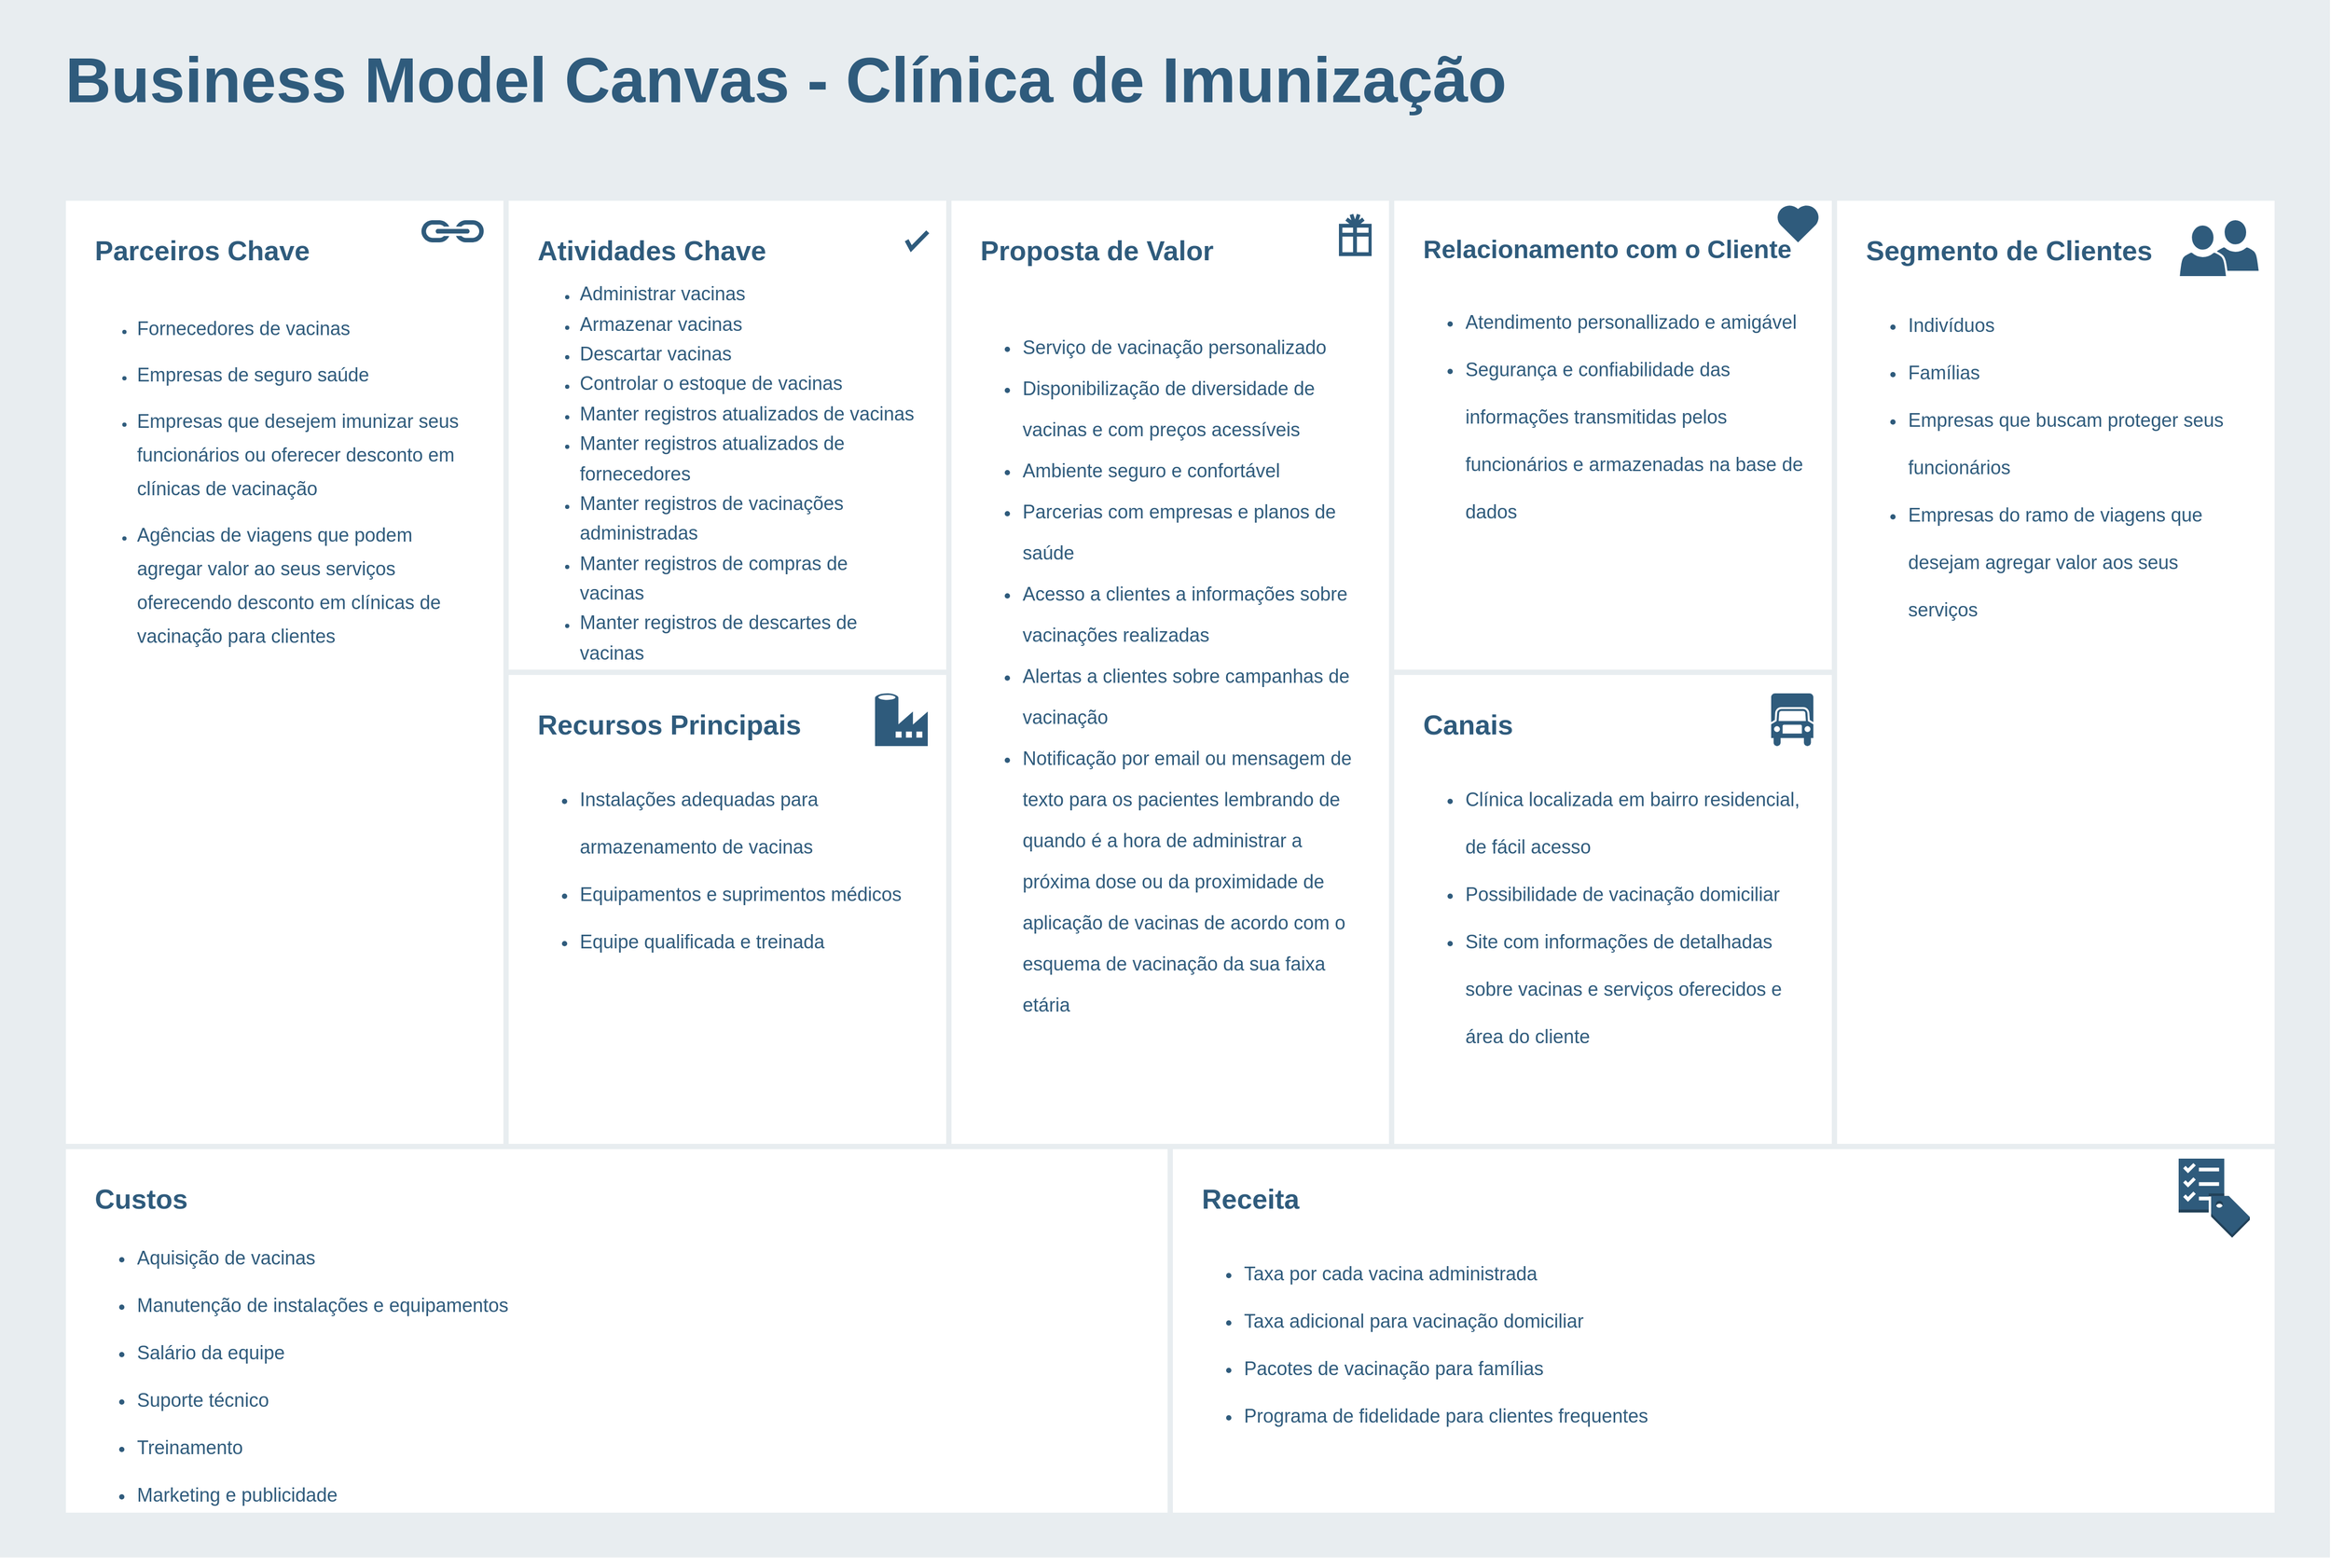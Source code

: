 <mxfile version="20.8.16" type="device"><diagram id="07fea595-8f29-1299-0266-81d95cde20df" name="Page-1"><mxGraphModel dx="3772" dy="844" grid="1" gridSize="10" guides="1" tooltips="1" connect="1" arrows="1" fold="1" page="1" pageScale="1" pageWidth="1169" pageHeight="827" background="none" math="0" shadow="0"><root><mxCell id="0"/><mxCell id="1" parent="0"/><mxCell id="698" value="" style="rounded=0;whiteSpace=wrap;html=1;shadow=0;labelBackgroundColor=none;strokeColor=none;strokeWidth=3;fillColor=#e8edf0;fontSize=60;fontColor=#2F5B7C;align=left;" parent="1" vertex="1"><mxGeometry x="-2270" y="32" width="2210" height="1478" as="geometry"/></mxCell><mxCell id="699" value="&lt;div style=&quot;&quot;&gt;&lt;font size=&quot;1&quot; style=&quot;&quot;&gt;&lt;b style=&quot;font-size: 24px;&quot;&gt;Relacionamento com o Cliente&lt;/b&gt;&lt;/font&gt;&lt;/div&gt;&lt;div&gt;&lt;br&gt;&lt;/div&gt;&lt;div style=&quot;line-height: 250%; font-size: 18px;&quot;&gt;&lt;ul&gt;&lt;li&gt;Atendimento personallizado e amigável&lt;/li&gt;&lt;li&gt;Segurança e confiabilidade das informações transmitidas pelos funcionários e armazenadas na base de dados&lt;/li&gt;&lt;/ul&gt;&lt;/div&gt;&lt;div style=&quot;line-height: 250%;&quot;&gt;&lt;br&gt;&lt;/div&gt;&lt;div style=&quot;font-size: 10px; line-height: 250%;&quot;&gt;&lt;br&gt;&lt;/div&gt;" style="rounded=0;whiteSpace=wrap;html=1;shadow=0;labelBackgroundColor=none;strokeColor=#e8edf0;strokeWidth=5;fillColor=#ffffff;fontSize=12;fontColor=#2F5B7C;align=left;verticalAlign=top;spacing=30;" parent="1" vertex="1"><mxGeometry x="-950" y="220" width="420" height="450" as="geometry"/></mxCell><mxCell id="700" value="&lt;font&gt;&lt;font style=&quot;font-size: 26px&quot;&gt;&lt;b&gt;Parceiros Chave&lt;br&gt;&lt;br&gt;&lt;/b&gt;&lt;/font&gt;&lt;/font&gt;&lt;font style=&quot;&quot;&gt;&lt;ul style=&quot;line-height: 250%;&quot;&gt;&lt;li&gt;&lt;font style=&quot;&quot;&gt;&lt;font style=&quot;font-size: 18px;&quot;&gt;Fornecedores de vacinas&lt;/font&gt;&lt;/font&gt;&lt;/li&gt;&lt;/ul&gt;&lt;ul style=&quot;line-height: 250%;&quot;&gt;&lt;li&gt;&lt;font style=&quot;&quot;&gt;&lt;font style=&quot;font-size: 18px;&quot;&gt;Empresas de seguro saúde&lt;/font&gt;&lt;/font&gt;&lt;/li&gt;&lt;/ul&gt;&lt;ul style=&quot;line-height: 250%;&quot;&gt;&lt;li&gt;&lt;font style=&quot;&quot;&gt;&lt;font style=&quot;font-size: 18px;&quot;&gt;Empresas que desejem imunizar seus funcionários ou oferecer desconto em clínicas de vacinação&lt;/font&gt;&lt;/font&gt;&lt;/li&gt;&lt;/ul&gt;&lt;ul style=&quot;line-height: 250%;&quot;&gt;&lt;li&gt;&lt;font style=&quot;&quot;&gt;&lt;font style=&quot;font-size: 18px;&quot;&gt;Agências de viagens que podem agregar valor ao seus serviços oferecendo desconto em clínicas de vacinação para clientes&lt;/font&gt;&lt;/font&gt;&lt;/li&gt;&lt;/ul&gt;&lt;/font&gt;&lt;div style=&quot;font-size: 12px&quot;&gt;&lt;br style=&quot;font-size: 12px&quot;&gt;&lt;/div&gt;" style="rounded=0;whiteSpace=wrap;html=1;shadow=0;labelBackgroundColor=none;strokeColor=#e8edf0;strokeWidth=5;fillColor=#ffffff;fontSize=12;fontColor=#2F5B7C;align=left;verticalAlign=top;spacing=30;" parent="1" vertex="1"><mxGeometry x="-2210" y="220" width="420" height="900" as="geometry"/></mxCell><mxCell id="701" value="&lt;font style=&quot;&quot;&gt;&lt;span style=&quot;border-color: var(--border-color);&quot;&gt;&lt;b style=&quot;&quot;&gt;&lt;font style=&quot;font-size: 26px;&quot;&gt;Atividades Chave&lt;/font&gt;&lt;/b&gt;&lt;br&gt;&lt;ul style=&quot;line-height: 220%;&quot;&gt;&lt;li&gt;&lt;font style=&quot;&quot;&gt;&lt;span style=&quot;border-color: var(--border-color);&quot;&gt;&lt;span style=&quot;background-color: initial; font-size: 18px;&quot;&gt;Administrar vacinas&lt;/span&gt;&lt;/span&gt;&lt;/font&gt;&lt;/li&gt;&lt;li&gt;&lt;font style=&quot;&quot;&gt;&lt;span style=&quot;border-color: var(--border-color);&quot;&gt;&lt;span style=&quot;background-color: initial; font-size: 18px;&quot;&gt;Armazenar vacinas&lt;/span&gt;&lt;/span&gt;&lt;/font&gt;&lt;/li&gt;&lt;li&gt;&lt;font style=&quot;&quot;&gt;&lt;span style=&quot;border-color: var(--border-color);&quot;&gt;&lt;span style=&quot;background-color: initial; font-size: 18px;&quot;&gt;Descartar vacinas&lt;/span&gt;&lt;/span&gt;&lt;/font&gt;&lt;/li&gt;&lt;li&gt;&lt;font style=&quot;&quot;&gt;&lt;span style=&quot;border-color: var(--border-color);&quot;&gt;&lt;span style=&quot;background-color: initial; font-size: 18px;&quot;&gt;Controlar o estoque de vacinas&lt;/span&gt;&lt;/span&gt;&lt;/font&gt;&lt;/li&gt;&lt;li&gt;&lt;font style=&quot;&quot;&gt;&lt;span style=&quot;border-color: var(--border-color);&quot;&gt;&lt;span style=&quot;background-color: initial; font-size: 18px;&quot;&gt;Manter registros atualizados de vacinas&lt;/span&gt;&lt;/span&gt;&lt;/font&gt;&lt;/li&gt;&lt;li&gt;&lt;font style=&quot;&quot;&gt;&lt;span style=&quot;border-color: var(--border-color);&quot;&gt;&lt;span style=&quot;background-color: initial; font-size: 18px;&quot;&gt;Manter registros atualizados de fornecedores&lt;/span&gt;&lt;/span&gt;&lt;/font&gt;&lt;/li&gt;&lt;li&gt;&lt;font style=&quot;&quot;&gt;&lt;span style=&quot;border-color: var(--border-color);&quot;&gt;&lt;span style=&quot;background-color: initial; font-size: 18px;&quot;&gt;Manter registros de vacinações administradas&lt;/span&gt;&lt;/span&gt;&lt;/font&gt;&lt;/li&gt;&lt;li&gt;&lt;font style=&quot;&quot;&gt;&lt;span style=&quot;border-color: var(--border-color);&quot;&gt;&lt;span style=&quot;background-color: initial; font-size: 18px;&quot;&gt;Manter registros de compras de vacinas&amp;nbsp;&lt;/span&gt;&lt;/span&gt;&lt;/font&gt;&lt;/li&gt;&lt;li&gt;&lt;font style=&quot;&quot;&gt;&lt;span style=&quot;border-color: var(--border-color);&quot;&gt;&lt;span style=&quot;background-color: initial; font-size: 18px;&quot;&gt;Manter registros de descartes de vacinas&amp;nbsp;&lt;/span&gt;&lt;/span&gt;&lt;/font&gt;&lt;/li&gt;&lt;/ul&gt;&lt;/span&gt;&lt;/font&gt;&lt;font&gt;&lt;div style=&quot;border-color: var(--border-color);&quot;&gt;&lt;br style=&quot;border-color: var(--border-color);&quot;&gt;&lt;/div&gt;&lt;/font&gt;&lt;div&gt;&lt;br&gt;&lt;/div&gt;" style="rounded=0;whiteSpace=wrap;html=1;shadow=0;labelBackgroundColor=none;strokeColor=#e8edf0;strokeWidth=5;fillColor=#ffffff;fontSize=12;fontColor=#2F5B7C;align=left;verticalAlign=top;spacing=30;" parent="1" vertex="1"><mxGeometry x="-1790" y="220" width="420" height="450" as="geometry"/></mxCell><mxCell id="702" value="&lt;div&gt;&lt;font style=&quot;font-size: 26px&quot;&gt;&lt;b&gt;Recursos Principais&lt;/b&gt;&lt;/font&gt;&lt;/div&gt;&lt;div&gt;&lt;br&gt;&lt;/div&gt;&lt;div style=&quot;font-size: 18px; line-height: 250%;&quot;&gt;&lt;ul&gt;&lt;li&gt;&lt;font style=&quot;font-size: 18px;&quot;&gt;Instalações adequadas para armazenamento de vacinas&lt;/font&gt;&lt;/li&gt;&lt;li&gt;&lt;font style=&quot;font-size: 18px;&quot;&gt;Equipamentos e suprimentos médicos&lt;/font&gt;&lt;/li&gt;&lt;li&gt;&lt;font style=&quot;font-size: 18px;&quot;&gt;Equipe qualificada e treinada&lt;/font&gt;&lt;/li&gt;&lt;/ul&gt;&lt;/div&gt;&lt;div&gt;&lt;br&gt;&lt;/div&gt;&lt;div style=&quot;font-size: 10px&quot;&gt;&lt;br&gt;&lt;/div&gt;" style="rounded=0;whiteSpace=wrap;html=1;shadow=0;labelBackgroundColor=none;strokeColor=#e8edf0;strokeWidth=5;fillColor=#ffffff;fontSize=12;fontColor=#2F5B7C;align=left;verticalAlign=top;spacing=30;" parent="1" vertex="1"><mxGeometry x="-1790" y="670" width="420" height="450" as="geometry"/></mxCell><mxCell id="703" value="&lt;div style=&quot;font-size: 26px&quot;&gt;&lt;font style=&quot;border-color: var(--border-color);&quot;&gt;&lt;b&gt;Proposta de Valor&lt;/b&gt;&lt;/font&gt;&lt;/div&gt;&lt;div style=&quot;font-size: 26px&quot;&gt;&lt;b&gt;&lt;br&gt;&lt;/b&gt;&lt;/div&gt;&lt;div style=&quot;font-size: 26px&quot;&gt;&lt;ul style=&quot;line-height: 150%;&quot;&gt;&lt;li style=&quot;font-size: 18px;&quot;&gt;Serviço de vacinação personalizado&lt;/li&gt;&lt;li style=&quot;font-size: 18px;&quot;&gt;Disponibilização de diversidade de vacinas e com preços acessíveis&lt;/li&gt;&lt;li style=&quot;font-size: 18px;&quot;&gt;Ambiente seguro e confortável&lt;/li&gt;&lt;li style=&quot;font-size: 18px;&quot;&gt;Parcerias com empresas e planos de saúde&lt;/li&gt;&lt;li style=&quot;font-size: 18px;&quot;&gt;Acesso a clientes a informações sobre vacinações realizadas&lt;/li&gt;&lt;li style=&quot;font-size: 18px;&quot;&gt;Alertas a clientes sobre campanhas de vacinação&lt;/li&gt;&lt;li style=&quot;font-size: 18px;&quot;&gt;Notificação por email ou mensagem de texto para os pacientes lembrando de&amp;nbsp; quando é a hora de administrar a próxima dose ou da proximidade de aplicação de vacinas de acordo com o esquema de vacinação da sua faixa etária&lt;/li&gt;&lt;/ul&gt;&lt;font style=&quot;border-color: var(--border-color);&quot;&gt;&lt;div style=&quot;border-color: var(--border-color);&quot;&gt;&lt;br style=&quot;border-color: var(--border-color);&quot;&gt;&lt;/div&gt;&lt;/font&gt;&lt;div style=&quot;border-color: var(--border-color);&quot;&gt;&lt;br style=&quot;border-color: var(--border-color); font-size: 12px;&quot;&gt;&lt;/div&gt;&lt;/div&gt;" style="rounded=0;whiteSpace=wrap;html=1;shadow=0;labelBackgroundColor=none;strokeColor=#e8edf0;strokeWidth=5;fillColor=#ffffff;fontSize=12;fontColor=#2F5B7C;align=left;verticalAlign=top;spacing=30;" parent="1" vertex="1"><mxGeometry x="-1370" y="220" width="420" height="900" as="geometry"/></mxCell><mxCell id="704" value="&lt;div&gt;&lt;font style=&quot;font-size: 26px&quot;&gt;&lt;b&gt;Segmento de Clientes&lt;/b&gt;&lt;/font&gt;&lt;/div&gt;&lt;div&gt;&lt;br&gt;&lt;/div&gt;&lt;div style=&quot;font-size: 18px; line-height: 250%;&quot;&gt;&lt;ul&gt;&lt;li&gt;&lt;font style=&quot;font-size: 18px;&quot;&gt;Indivíduos&lt;/font&gt;&lt;/li&gt;&lt;li&gt;&lt;font style=&quot;font-size: 18px;&quot;&gt;Famílias&lt;/font&gt;&lt;/li&gt;&lt;li&gt;&lt;font style=&quot;font-size: 18px;&quot;&gt;Empresas que buscam proteger seus funcionários&lt;/font&gt;&lt;/li&gt;&lt;li&gt;Empresas do ramo de viagens que desejam agregar valor aos seus serviços&lt;/li&gt;&lt;/ul&gt;&lt;/div&gt;" style="rounded=0;whiteSpace=wrap;html=1;shadow=0;labelBackgroundColor=none;strokeColor=#e8edf0;strokeWidth=5;fillColor=#ffffff;fontSize=12;fontColor=#2F5B7C;align=left;verticalAlign=top;spacing=30;" parent="1" vertex="1"><mxGeometry x="-530" y="220" width="420" height="900" as="geometry"/></mxCell><mxCell id="705" value="&lt;div&gt;&lt;font style=&quot;font-size: 26px&quot;&gt;&lt;b&gt;Canais&lt;/b&gt;&lt;/font&gt;&lt;/div&gt;&lt;div&gt;&lt;br&gt;&lt;/div&gt;&lt;div style=&quot;font-size: 18px;&quot;&gt;&lt;ul style=&quot;line-height: 250%;&quot;&gt;&lt;li&gt;&lt;font style=&quot;font-size: 18px;&quot;&gt;Clínica localizada em bairro residencial, de fácil acesso&lt;/font&gt;&lt;/li&gt;&lt;li&gt;&lt;font style=&quot;font-size: 18px;&quot;&gt;Possibilidade de vacinação domiciliar&lt;/font&gt;&lt;/li&gt;&lt;li&gt;Site com informações de detalhadas sobre vacinas e serviços oferecidos e área do cliente&lt;/li&gt;&lt;/ul&gt;&lt;/div&gt;" style="rounded=0;whiteSpace=wrap;html=1;shadow=0;labelBackgroundColor=none;strokeColor=#e8edf0;strokeWidth=5;fillColor=#ffffff;fontSize=12;fontColor=#2F5B7C;align=left;verticalAlign=top;spacing=30;" parent="1" vertex="1"><mxGeometry x="-950" y="670" width="420" height="450" as="geometry"/></mxCell><mxCell id="706" value="&lt;div style=&quot;font-size: 26px&quot;&gt;&lt;font style=&quot;font-size: 26px&quot;&gt;&lt;b&gt;Custos&lt;/b&gt;&lt;/font&gt;&lt;/div&gt;&lt;div style=&quot;font-size: 18px; line-height: 250%;&quot;&gt;&lt;ul&gt;&lt;li&gt;&lt;font style=&quot;font-size: 18px;&quot;&gt;Aquisição de vacinas&lt;/font&gt;&lt;/li&gt;&lt;li&gt;&lt;font style=&quot;font-size: 18px;&quot;&gt;Manutenção de instalações e equipamentos&lt;/font&gt;&lt;/li&gt;&lt;li&gt;&lt;font style=&quot;font-size: 18px;&quot;&gt;Salário da equipe&lt;/font&gt;&lt;/li&gt;&lt;li&gt;&lt;font style=&quot;font-size: 18px;&quot;&gt;Suporte técnico&lt;/font&gt;&lt;/li&gt;&lt;li&gt;&lt;font style=&quot;font-size: 18px;&quot;&gt;Treinamento&lt;/font&gt;&lt;/li&gt;&lt;li&gt;&lt;font style=&quot;font-size: 18px;&quot;&gt;Marketing e publicidade&lt;/font&gt;&lt;/li&gt;&lt;/ul&gt;&lt;/div&gt;&lt;div&gt;&lt;br&gt;&lt;/div&gt;&lt;div style=&quot;font-size: 10px&quot;&gt;&lt;br&gt;&lt;/div&gt;" style="rounded=0;whiteSpace=wrap;html=1;shadow=0;labelBackgroundColor=none;strokeColor=#e8edf0;strokeWidth=5;fillColor=#ffffff;fontSize=12;fontColor=#2F5B7C;align=left;verticalAlign=top;spacing=30;" parent="1" vertex="1"><mxGeometry x="-2210" y="1120" width="1050" height="350" as="geometry"/></mxCell><mxCell id="707" value="&lt;div style=&quot;font-size: 26px&quot;&gt;&lt;font style=&quot;font-size: 26px&quot;&gt;&lt;b&gt;Receita&lt;/b&gt;&lt;/font&gt;&lt;/div&gt;&lt;div&gt;&lt;br&gt;&lt;/div&gt;&lt;div style=&quot;font-size: 18px; line-height: 250%;&quot;&gt;&lt;ul&gt;&lt;li&gt;&lt;font style=&quot;font-size: 18px;&quot;&gt;Taxa por cada vacina administrada&amp;nbsp;&lt;/font&gt;&lt;/li&gt;&lt;li&gt;&lt;font style=&quot;font-size: 18px;&quot;&gt;Taxa adicional para vacinação domiciliar&lt;/font&gt;&lt;/li&gt;&lt;li&gt;&lt;font style=&quot;font-size: 18px;&quot;&gt;Pacotes de vacinação para famílias&lt;/font&gt;&lt;/li&gt;&lt;li&gt;&lt;font style=&quot;font-size: 18px;&quot;&gt;Programa de fidelidade para clientes frequentes&lt;/font&gt;&lt;/li&gt;&lt;/ul&gt;&lt;/div&gt;" style="rounded=0;whiteSpace=wrap;html=1;shadow=0;labelBackgroundColor=none;strokeColor=#e8edf0;strokeWidth=5;fillColor=#ffffff;fontSize=12;fontColor=#2F5B7C;align=left;verticalAlign=top;spacing=30;" parent="1" vertex="1"><mxGeometry x="-1160" y="1120" width="1050" height="350" as="geometry"/></mxCell><mxCell id="708" value="&lt;b&gt;Business Model Canvas - Clínica de Imunização&lt;/b&gt;" style="text;html=1;resizable=0;points=[];autosize=1;align=left;verticalAlign=top;spacingTop=-4;fontSize=60;fontColor=#2F5B7C;" parent="1" vertex="1"><mxGeometry x="-2210" y="70" width="1390" height="80" as="geometry"/></mxCell><mxCell id="709" value="" style="html=1;verticalLabelPosition=bottom;labelBackgroundColor=#ffffff;verticalAlign=top;shadow=0;dashed=0;strokeWidth=4;shape=mxgraph.ios7.misc.check;strokeColor=#2F5B7C;fillColor=#ffffff;gradientColor=none;fontSize=12;fontColor=#2F5B7C;align=left;" parent="1" vertex="1"><mxGeometry x="-1410" y="252" width="20" height="16" as="geometry"/></mxCell><mxCell id="710" value="" style="shape=mxgraph.signs.travel.present;html=1;fillColor=#2F5B7C;strokeColor=none;verticalLabelPosition=bottom;verticalAlign=top;align=center;shadow=0;labelBackgroundColor=none;fontSize=12;fontColor=#2F5B7C;" parent="1" vertex="1"><mxGeometry x="-1000" y="235" width="31" height="40" as="geometry"/></mxCell><mxCell id="711" value="" style="html=1;verticalLabelPosition=bottom;labelBackgroundColor=#ffffff;verticalAlign=top;strokeWidth=3;strokeColor=none;fillColor=#2F5B7C;shadow=0;dashed=0;shape=mxgraph.ios7.icons.heart;fontSize=12;fontColor=#2F5B7C;align=left;" parent="1" vertex="1"><mxGeometry x="-585.0" y="226" width="41" height="36" as="geometry"/></mxCell><mxCell id="715" value="" style="shadow=0;dashed=0;html=1;strokeColor=none;labelPosition=center;verticalLabelPosition=bottom;verticalAlign=top;shape=mxgraph.mscae.cloud.data_factory;fillColor=#2F5B7C;labelBackgroundColor=none;fontSize=10;fontColor=#2F5B7C;align=left;" parent="1" vertex="1"><mxGeometry x="-1440" y="690" width="50" height="50" as="geometry"/></mxCell><mxCell id="716" value="" style="shape=mxgraph.signs.transportation.truck_6;html=1;fillColor=#2F5B7C;strokeColor=none;verticalLabelPosition=bottom;verticalAlign=top;align=center;shadow=0;labelBackgroundColor=none;fontSize=10;fontColor=#2F5B7C;aspect=fixed;" parent="1" vertex="1"><mxGeometry x="-590" y="690" width="40" height="50" as="geometry"/></mxCell><mxCell id="717" value="" style="shape=image;html=1;verticalAlign=top;verticalLabelPosition=bottom;labelBackgroundColor=#ffffff;imageAspect=0;aspect=fixed;image=https://cdn4.iconfinder.com/data/icons/evil-icons-user-interface/64/price-128.png;shadow=0;strokeColor=#e8edf0;strokeWidth=3;fillColor=#2F5B7C;gradientColor=none;fontSize=10;fontColor=#2F5B7C;align=left;" parent="1" vertex="1"><mxGeometry x="-1226" y="1140" width="58" height="58" as="geometry"/></mxCell><mxCell id="718" value="" style="dashed=0;html=1;shape=mxgraph.aws3.checklist_cost;fillColor=#2F5B7C;gradientColor=none;shadow=0;labelBackgroundColor=none;strokeColor=none;strokeWidth=3;fontSize=10;fontColor=#2F5B7C;align=left;" parent="1" vertex="1"><mxGeometry x="-203.5" y="1131.5" width="67.5" height="75" as="geometry"/></mxCell><mxCell id="719" value="" style="shadow=0;dashed=0;html=1;strokeColor=none;fillColor=#2F5B7C;labelPosition=center;verticalLabelPosition=bottom;verticalAlign=top;outlineConnect=0;shape=mxgraph.office.concepts.link;labelBackgroundColor=none;fontSize=10;fontColor=#000000;align=left;" parent="1" vertex="1"><mxGeometry x="-1871" y="241" width="61" height="21" as="geometry"/></mxCell><mxCell id="720" value="" style="group" parent="1" vertex="1" connectable="0"><mxGeometry x="-203.5" y="245" width="69" height="50" as="geometry"/></mxCell><mxCell id="721" value="" style="shadow=0;dashed=0;html=1;strokeColor=#FFFFFF;labelPosition=center;verticalLabelPosition=bottom;verticalAlign=top;outlineConnect=0;shape=mxgraph.office.users.user;fillColor=#2F5B7C;labelBackgroundColor=none;fontSize=10;fontColor=#000000;align=left;strokeWidth=2;" parent="720" vertex="1"><mxGeometry x="31" y="-5" width="46" height="50" as="geometry"/></mxCell><mxCell id="722" value="" style="shadow=0;dashed=0;html=1;strokeColor=#FFFFFF;labelPosition=center;verticalLabelPosition=bottom;verticalAlign=top;outlineConnect=0;shape=mxgraph.office.users.user;fillColor=#2F5B7C;labelBackgroundColor=none;fontSize=10;fontColor=#000000;align=left;strokeWidth=2;" parent="720" vertex="1"><mxGeometry width="46" height="50" as="geometry"/></mxCell></root></mxGraphModel></diagram></mxfile>